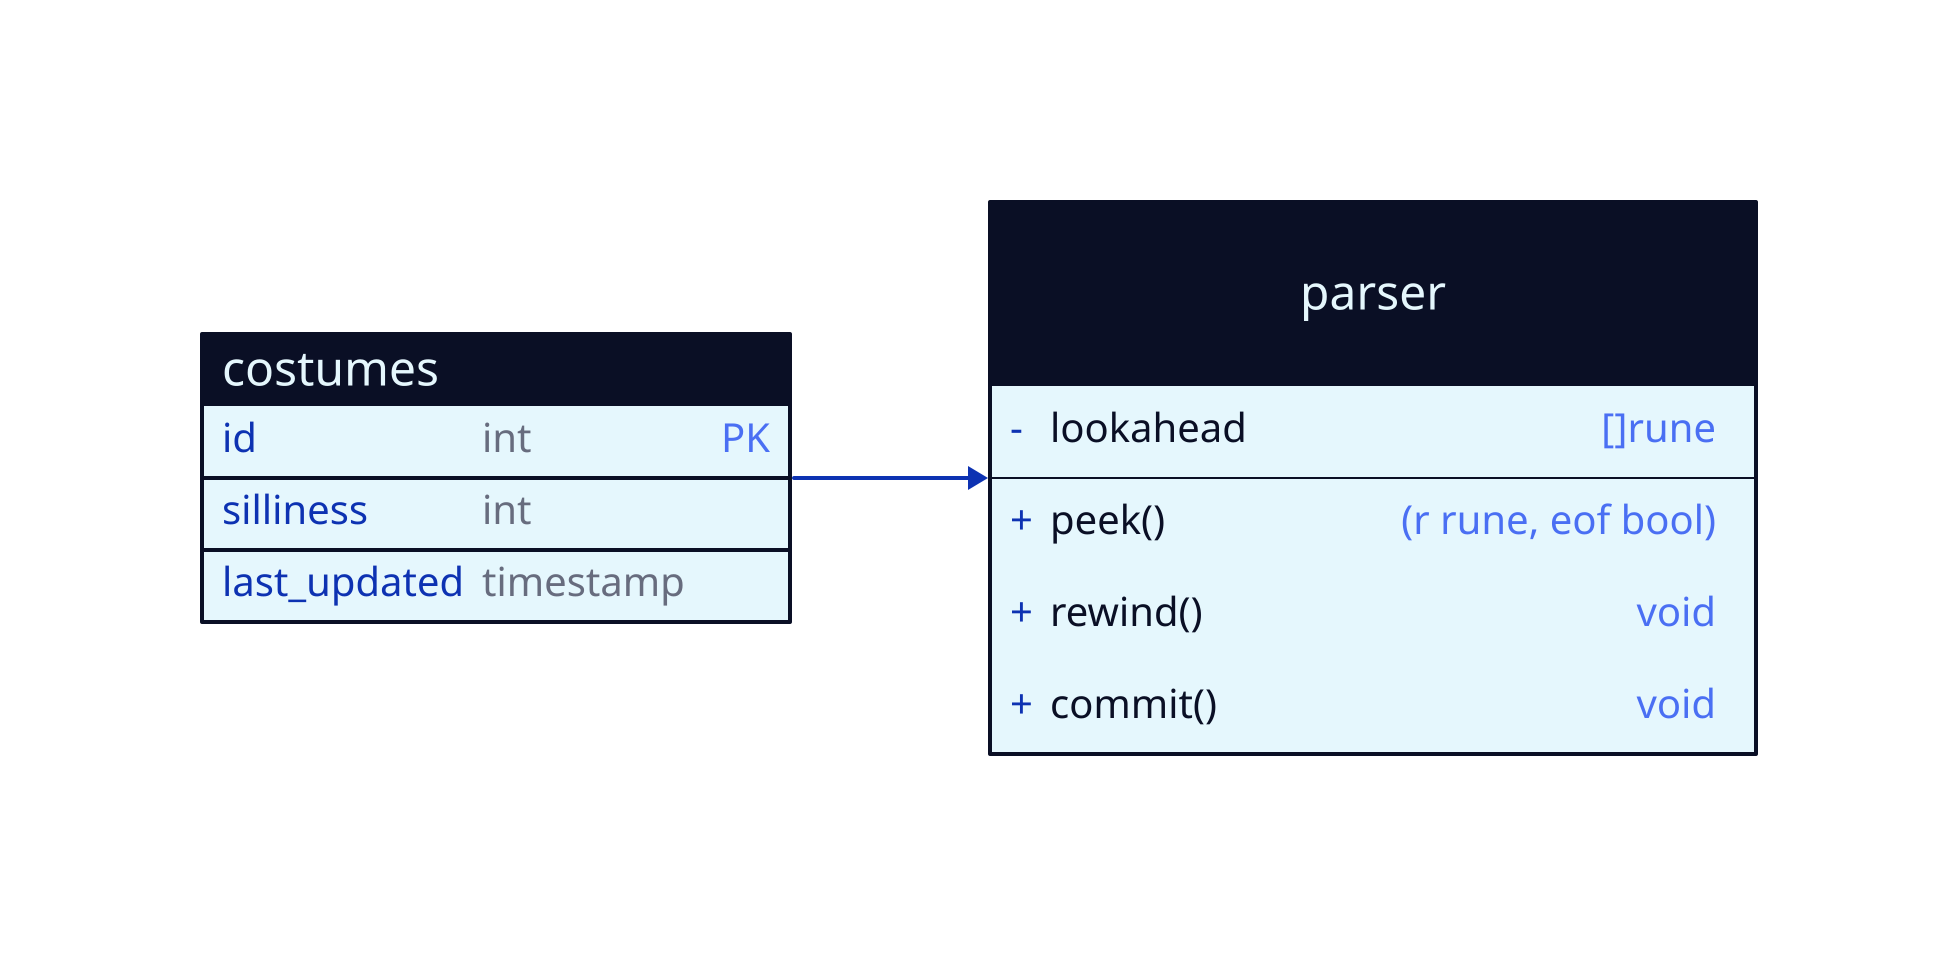 direction: right
costumes: {
  shape: sql_table
  id: int {constraint: primary_key}
  silliness: int
  last_updated: timestamp
  style.stroke: "#E5F7FD"
}

parser: {
  shape: class
  -lookahead: "[]rune"
  +peek(): (r rune, eof bool)
  rewind()
  commit()
  style.stroke: "#E5F7FD"
}

costumes -> parser
